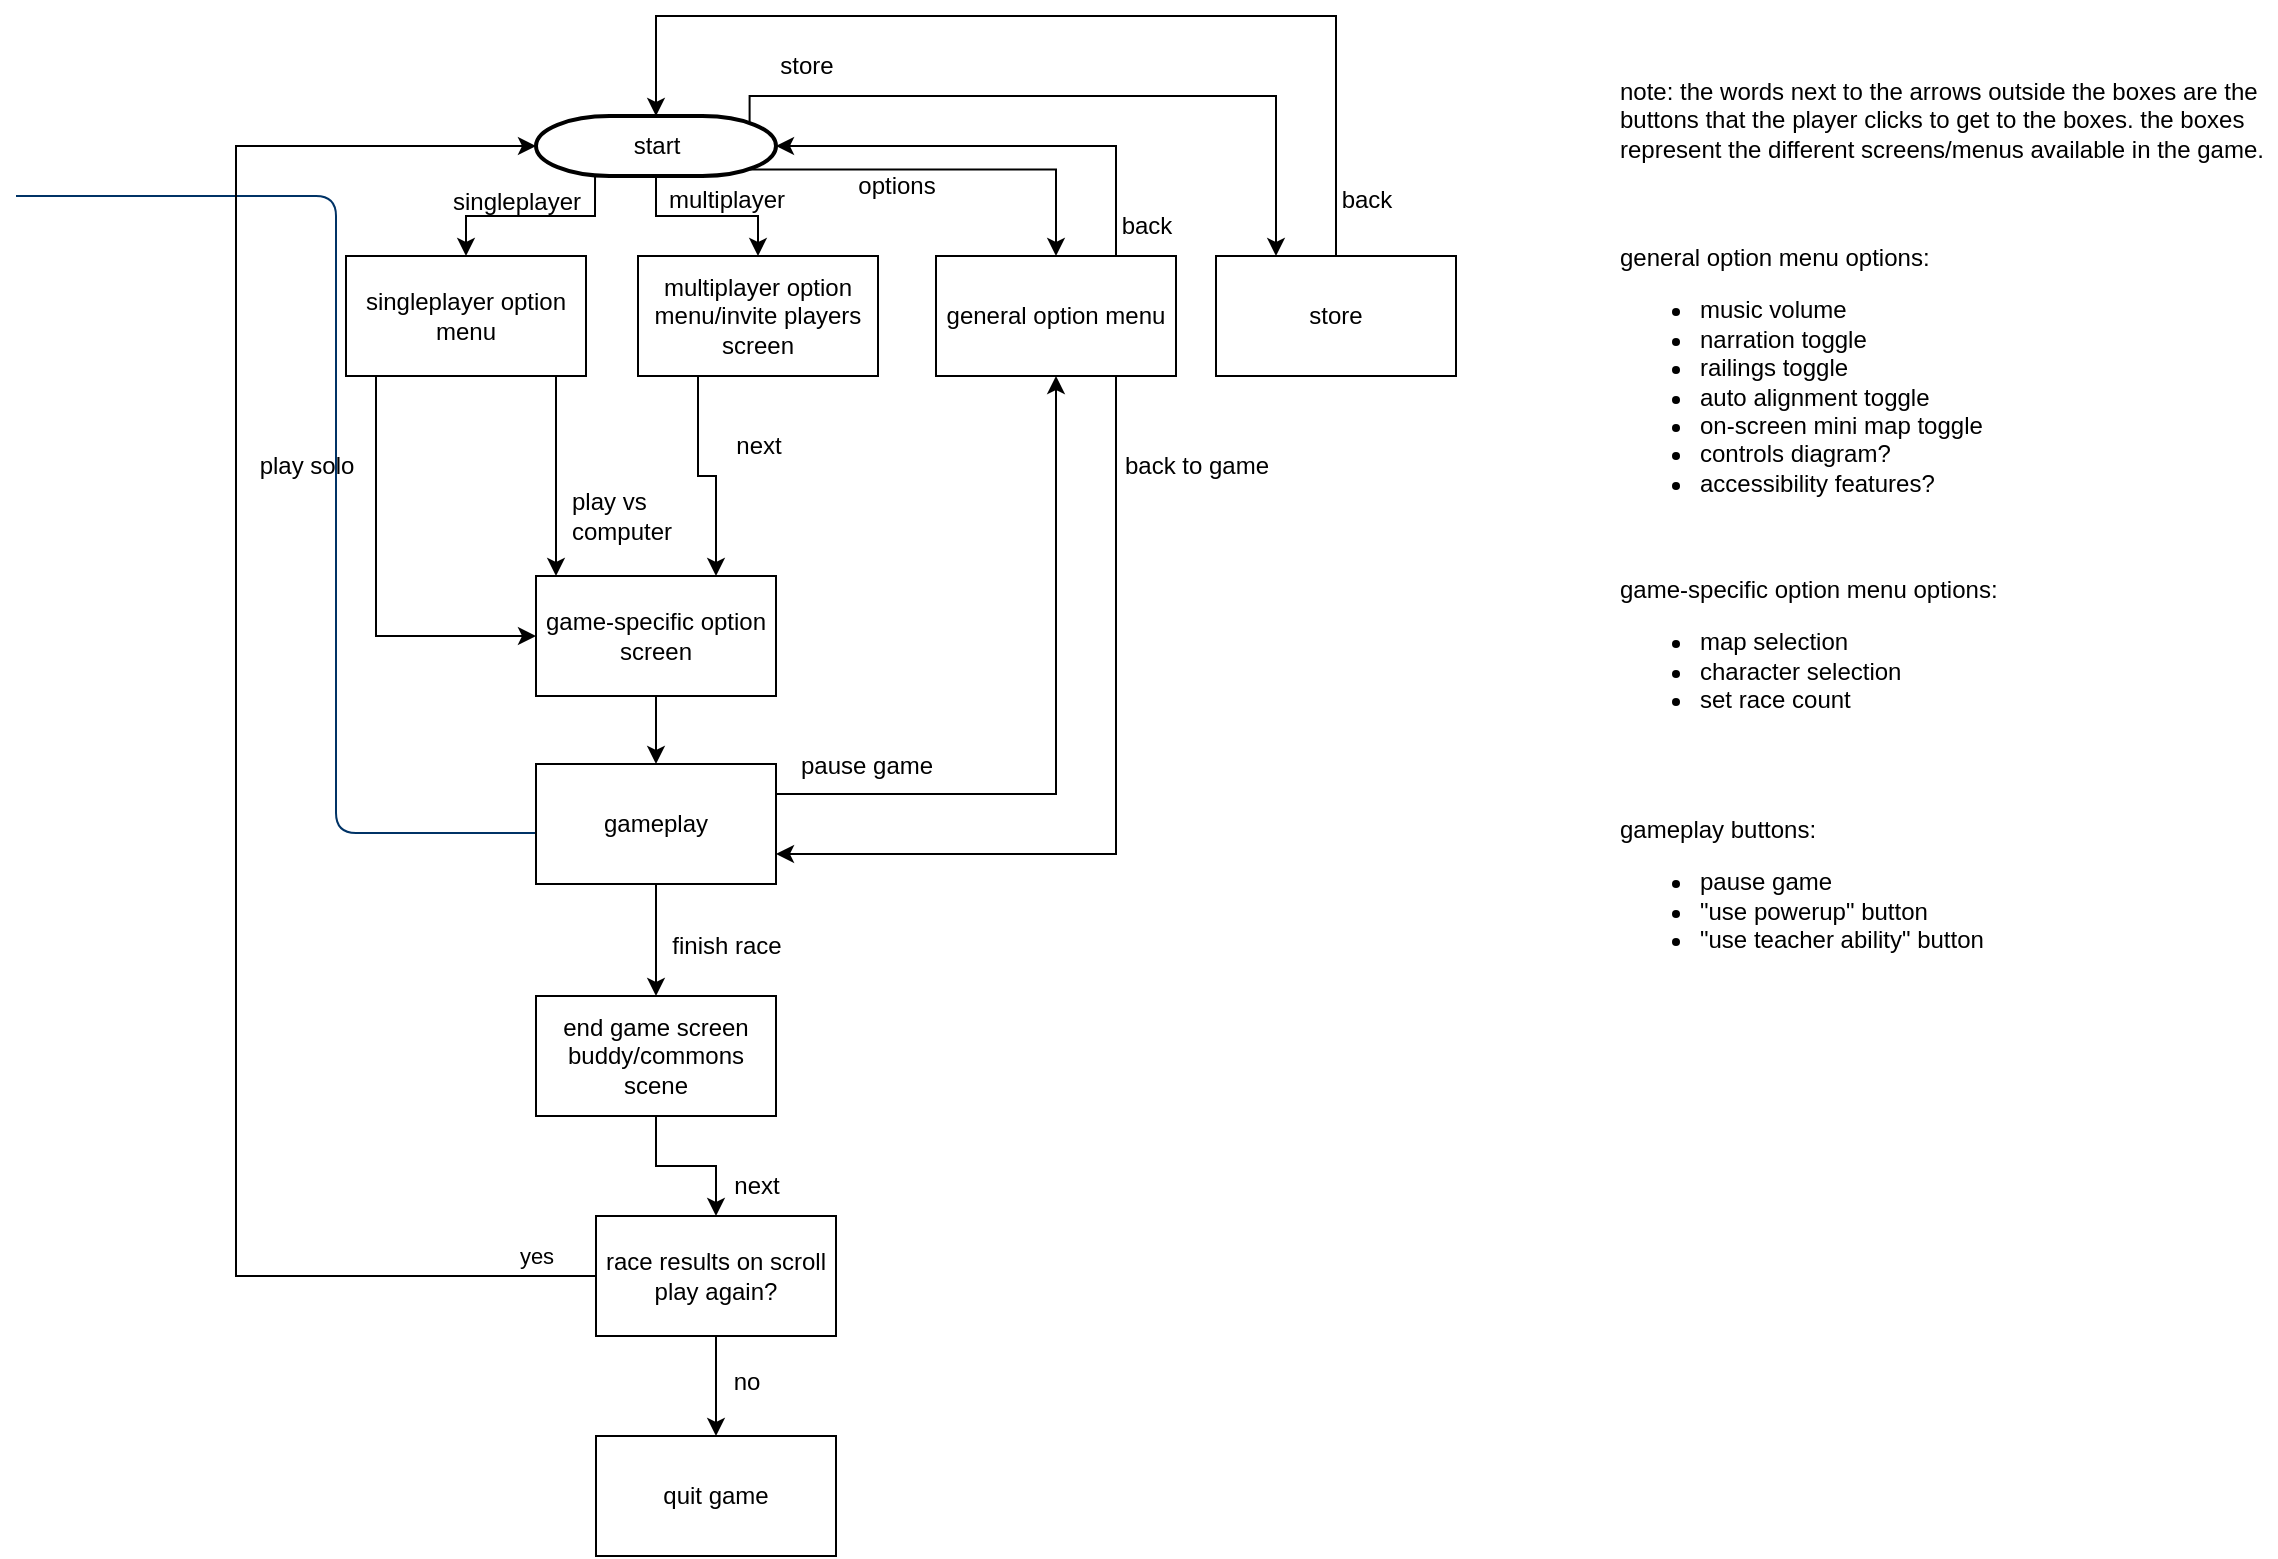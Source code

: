 <mxfile version="26.2.15">
  <diagram id="6a731a19-8d31-9384-78a2-239565b7b9f0" name="Page-1">
    <mxGraphModel dx="446" dy="568" grid="1" gridSize="10" guides="1" tooltips="1" connect="1" arrows="1" fold="1" page="1" pageScale="1" pageWidth="1169" pageHeight="827" background="none" math="0" shadow="0">
      <root>
        <mxCell id="0" />
        <mxCell id="1" parent="0" />
        <mxCell id="w2AeNHsPmSZSX3Qvx-ul-84" style="edgeStyle=orthogonalEdgeStyle;rounded=0;orthogonalLoop=1;jettySize=auto;html=1;exitX=0.246;exitY=1.017;exitDx=0;exitDy=0;exitPerimeter=0;entryX=0.5;entryY=0;entryDx=0;entryDy=0;" edge="1" parent="1" source="2" target="w2AeNHsPmSZSX3Qvx-ul-58">
          <mxGeometry relative="1" as="geometry" />
        </mxCell>
        <mxCell id="w2AeNHsPmSZSX3Qvx-ul-85" style="edgeStyle=orthogonalEdgeStyle;rounded=0;orthogonalLoop=1;jettySize=auto;html=1;exitX=0.5;exitY=1;exitDx=0;exitDy=0;exitPerimeter=0;entryX=0.5;entryY=0;entryDx=0;entryDy=0;" edge="1" parent="1" source="2" target="w2AeNHsPmSZSX3Qvx-ul-59">
          <mxGeometry relative="1" as="geometry" />
        </mxCell>
        <mxCell id="w2AeNHsPmSZSX3Qvx-ul-86" style="edgeStyle=orthogonalEdgeStyle;rounded=0;orthogonalLoop=1;jettySize=auto;html=1;exitX=0.89;exitY=0.89;exitDx=0;exitDy=0;exitPerimeter=0;entryX=0.5;entryY=0;entryDx=0;entryDy=0;" edge="1" parent="1" source="2" target="w2AeNHsPmSZSX3Qvx-ul-60">
          <mxGeometry relative="1" as="geometry" />
        </mxCell>
        <mxCell id="w2AeNHsPmSZSX3Qvx-ul-111" style="edgeStyle=orthogonalEdgeStyle;rounded=0;orthogonalLoop=1;jettySize=auto;html=1;exitX=0.89;exitY=0.11;exitDx=0;exitDy=0;exitPerimeter=0;entryX=0.25;entryY=0;entryDx=0;entryDy=0;" edge="1" parent="1" source="2" target="w2AeNHsPmSZSX3Qvx-ul-109">
          <mxGeometry relative="1" as="geometry">
            <Array as="points">
              <mxPoint x="367" y="50" />
              <mxPoint x="630" y="50" />
            </Array>
          </mxGeometry>
        </mxCell>
        <mxCell id="2" value="start" style="shape=mxgraph.flowchart.terminator;strokeWidth=2;gradientColor=none;gradientDirection=north;fontStyle=0;html=1;" parent="1" vertex="1">
          <mxGeometry x="260" y="60" width="120" height="30" as="geometry" />
        </mxCell>
        <mxCell id="26" value="" style="edgeStyle=elbowEdgeStyle;elbow=horizontal;exitX=0;exitY=0.5;exitPerimeter=0;entryX=0;entryY=0.5;entryPerimeter=0;fontStyle=1;strokeColor=#003366;strokeWidth=1;html=1;" parent="1" source="28" edge="1">
          <mxGeometry width="100" height="100" as="geometry">
            <mxPoint y="100" as="sourcePoint" />
            <mxPoint x="271" y="418.5" as="targetPoint" />
            <Array as="points">
              <mxPoint x="160" y="850" />
            </Array>
          </mxGeometry>
        </mxCell>
        <mxCell id="w2AeNHsPmSZSX3Qvx-ul-57" value="note: the words next to the arrows outside the boxes are the&lt;div&gt;buttons that the player clicks to get to the boxes. the boxes&lt;/div&gt;&lt;div&gt;represent the different screens/menus available in the game.&lt;/div&gt;" style="text;fontStyle=0;html=1;strokeColor=none;gradientColor=none;fillColor=none;strokeWidth=2;" vertex="1" parent="1">
          <mxGeometry x="800" y="34" width="330" height="56" as="geometry" />
        </mxCell>
        <mxCell id="w2AeNHsPmSZSX3Qvx-ul-64" value="" style="edgeStyle=orthogonalEdgeStyle;rounded=0;orthogonalLoop=1;jettySize=auto;html=1;" edge="1" parent="1" source="w2AeNHsPmSZSX3Qvx-ul-58" target="w2AeNHsPmSZSX3Qvx-ul-63">
          <mxGeometry relative="1" as="geometry">
            <Array as="points">
              <mxPoint x="180" y="240" />
              <mxPoint x="180" y="240" />
            </Array>
          </mxGeometry>
        </mxCell>
        <mxCell id="w2AeNHsPmSZSX3Qvx-ul-69" value="" style="edgeStyle=orthogonalEdgeStyle;rounded=0;orthogonalLoop=1;jettySize=auto;html=1;" edge="1" parent="1" source="w2AeNHsPmSZSX3Qvx-ul-58" target="w2AeNHsPmSZSX3Qvx-ul-63">
          <mxGeometry relative="1" as="geometry">
            <Array as="points">
              <mxPoint x="270" y="250" />
              <mxPoint x="270" y="250" />
            </Array>
          </mxGeometry>
        </mxCell>
        <mxCell id="w2AeNHsPmSZSX3Qvx-ul-58" value="singleplayer option menu" style="rounded=0;whiteSpace=wrap;html=1;" vertex="1" parent="1">
          <mxGeometry x="165" y="130" width="120" height="60" as="geometry" />
        </mxCell>
        <mxCell id="w2AeNHsPmSZSX3Qvx-ul-73" style="edgeStyle=orthogonalEdgeStyle;rounded=0;orthogonalLoop=1;jettySize=auto;html=1;exitX=0.25;exitY=1;exitDx=0;exitDy=0;entryX=0.75;entryY=0;entryDx=0;entryDy=0;" edge="1" parent="1" source="w2AeNHsPmSZSX3Qvx-ul-59" target="w2AeNHsPmSZSX3Qvx-ul-63">
          <mxGeometry relative="1" as="geometry" />
        </mxCell>
        <mxCell id="w2AeNHsPmSZSX3Qvx-ul-59" value="multiplayer option menu/invite players screen" style="rounded=0;whiteSpace=wrap;html=1;" vertex="1" parent="1">
          <mxGeometry x="311" y="130" width="120" height="60" as="geometry" />
        </mxCell>
        <mxCell id="w2AeNHsPmSZSX3Qvx-ul-82" style="edgeStyle=orthogonalEdgeStyle;rounded=0;orthogonalLoop=1;jettySize=auto;html=1;exitX=0.75;exitY=1;exitDx=0;exitDy=0;entryX=1;entryY=0.75;entryDx=0;entryDy=0;" edge="1" parent="1" source="w2AeNHsPmSZSX3Qvx-ul-60" target="w2AeNHsPmSZSX3Qvx-ul-78">
          <mxGeometry relative="1" as="geometry" />
        </mxCell>
        <mxCell id="w2AeNHsPmSZSX3Qvx-ul-60" value="general option menu" style="rounded=0;whiteSpace=wrap;html=1;" vertex="1" parent="1">
          <mxGeometry x="460" y="130" width="120" height="60" as="geometry" />
        </mxCell>
        <mxCell id="w2AeNHsPmSZSX3Qvx-ul-79" value="" style="edgeStyle=orthogonalEdgeStyle;rounded=0;orthogonalLoop=1;jettySize=auto;html=1;" edge="1" parent="1" source="w2AeNHsPmSZSX3Qvx-ul-63" target="w2AeNHsPmSZSX3Qvx-ul-78">
          <mxGeometry relative="1" as="geometry" />
        </mxCell>
        <mxCell id="w2AeNHsPmSZSX3Qvx-ul-63" value="game-specific option screen" style="whiteSpace=wrap;html=1;rounded=0;" vertex="1" parent="1">
          <mxGeometry x="260" y="290" width="120" height="60" as="geometry" />
        </mxCell>
        <mxCell id="w2AeNHsPmSZSX3Qvx-ul-68" value="play solo" style="text;html=1;align=center;verticalAlign=middle;resizable=0;points=[];autosize=1;strokeColor=none;fillColor=none;" vertex="1" parent="1">
          <mxGeometry x="110" y="220" width="70" height="30" as="geometry" />
        </mxCell>
        <mxCell id="w2AeNHsPmSZSX3Qvx-ul-70" value="play vs&lt;div&gt;computer&lt;/div&gt;" style="text;html=1;align=left;verticalAlign=middle;resizable=0;points=[];autosize=1;strokeColor=none;fillColor=none;" vertex="1" parent="1">
          <mxGeometry x="276" y="240" width="70" height="40" as="geometry" />
        </mxCell>
        <mxCell id="w2AeNHsPmSZSX3Qvx-ul-75" style="edgeStyle=orthogonalEdgeStyle;rounded=0;orthogonalLoop=1;jettySize=auto;html=1;exitX=0.75;exitY=0;exitDx=0;exitDy=0;entryX=1;entryY=0.5;entryDx=0;entryDy=0;entryPerimeter=0;" edge="1" parent="1" source="w2AeNHsPmSZSX3Qvx-ul-60" target="2">
          <mxGeometry relative="1" as="geometry" />
        </mxCell>
        <mxCell id="w2AeNHsPmSZSX3Qvx-ul-77" value="next" style="text;html=1;align=center;verticalAlign=middle;resizable=0;points=[];autosize=1;strokeColor=none;fillColor=none;" vertex="1" parent="1">
          <mxGeometry x="346" y="210" width="50" height="30" as="geometry" />
        </mxCell>
        <mxCell id="w2AeNHsPmSZSX3Qvx-ul-80" style="edgeStyle=orthogonalEdgeStyle;rounded=0;orthogonalLoop=1;jettySize=auto;html=1;exitX=1;exitY=0.25;exitDx=0;exitDy=0;entryX=0.5;entryY=1;entryDx=0;entryDy=0;" edge="1" parent="1" source="w2AeNHsPmSZSX3Qvx-ul-78" target="w2AeNHsPmSZSX3Qvx-ul-60">
          <mxGeometry relative="1" as="geometry" />
        </mxCell>
        <mxCell id="w2AeNHsPmSZSX3Qvx-ul-92" value="" style="edgeStyle=orthogonalEdgeStyle;rounded=0;orthogonalLoop=1;jettySize=auto;html=1;" edge="1" parent="1" source="w2AeNHsPmSZSX3Qvx-ul-78" target="w2AeNHsPmSZSX3Qvx-ul-91">
          <mxGeometry relative="1" as="geometry" />
        </mxCell>
        <mxCell id="w2AeNHsPmSZSX3Qvx-ul-78" value="gameplay" style="whiteSpace=wrap;html=1;rounded=0;" vertex="1" parent="1">
          <mxGeometry x="260" y="384" width="120" height="60" as="geometry" />
        </mxCell>
        <mxCell id="w2AeNHsPmSZSX3Qvx-ul-83" value="back to game" style="text;html=1;align=center;verticalAlign=middle;resizable=0;points=[];autosize=1;strokeColor=none;fillColor=none;" vertex="1" parent="1">
          <mxGeometry x="540" y="220" width="100" height="30" as="geometry" />
        </mxCell>
        <mxCell id="w2AeNHsPmSZSX3Qvx-ul-87" value="singleplayer" style="text;html=1;align=center;verticalAlign=middle;resizable=0;points=[];autosize=1;strokeColor=none;fillColor=none;" vertex="1" parent="1">
          <mxGeometry x="205" y="88" width="90" height="30" as="geometry" />
        </mxCell>
        <mxCell id="w2AeNHsPmSZSX3Qvx-ul-88" value="multiplayer" style="text;html=1;align=center;verticalAlign=middle;resizable=0;points=[];autosize=1;strokeColor=none;fillColor=none;" vertex="1" parent="1">
          <mxGeometry x="315" y="87" width="80" height="30" as="geometry" />
        </mxCell>
        <mxCell id="w2AeNHsPmSZSX3Qvx-ul-90" value="options" style="text;html=1;align=center;verticalAlign=middle;resizable=0;points=[];autosize=1;strokeColor=none;fillColor=none;" vertex="1" parent="1">
          <mxGeometry x="410" y="80" width="60" height="30" as="geometry" />
        </mxCell>
        <mxCell id="w2AeNHsPmSZSX3Qvx-ul-95" value="" style="edgeStyle=orthogonalEdgeStyle;rounded=0;orthogonalLoop=1;jettySize=auto;html=1;" edge="1" parent="1" source="w2AeNHsPmSZSX3Qvx-ul-91" target="w2AeNHsPmSZSX3Qvx-ul-94">
          <mxGeometry relative="1" as="geometry" />
        </mxCell>
        <mxCell id="w2AeNHsPmSZSX3Qvx-ul-91" value="end game screen&lt;div&gt;buddy/commons scene&lt;/div&gt;" style="rounded=0;whiteSpace=wrap;html=1;" vertex="1" parent="1">
          <mxGeometry x="260" y="500" width="120" height="60" as="geometry" />
        </mxCell>
        <mxCell id="w2AeNHsPmSZSX3Qvx-ul-93" value="finish race" style="text;html=1;align=center;verticalAlign=middle;resizable=0;points=[];autosize=1;strokeColor=none;fillColor=none;" vertex="1" parent="1">
          <mxGeometry x="315" y="460" width="80" height="30" as="geometry" />
        </mxCell>
        <mxCell id="w2AeNHsPmSZSX3Qvx-ul-99" value="" style="edgeStyle=orthogonalEdgeStyle;rounded=0;orthogonalLoop=1;jettySize=auto;html=1;" edge="1" parent="1" source="w2AeNHsPmSZSX3Qvx-ul-94" target="w2AeNHsPmSZSX3Qvx-ul-98">
          <mxGeometry relative="1" as="geometry" />
        </mxCell>
        <mxCell id="w2AeNHsPmSZSX3Qvx-ul-94" value="race results on scroll&lt;div&gt;play again?&lt;/div&gt;" style="whiteSpace=wrap;html=1;rounded=0;" vertex="1" parent="1">
          <mxGeometry x="290" y="610" width="120" height="60" as="geometry" />
        </mxCell>
        <mxCell id="w2AeNHsPmSZSX3Qvx-ul-96" value="next" style="text;html=1;align=center;verticalAlign=middle;resizable=0;points=[];autosize=1;strokeColor=none;fillColor=none;" vertex="1" parent="1">
          <mxGeometry x="345" y="580" width="50" height="30" as="geometry" />
        </mxCell>
        <mxCell id="w2AeNHsPmSZSX3Qvx-ul-81" value="pause game" style="text;html=1;align=center;verticalAlign=middle;resizable=0;points=[];autosize=1;strokeColor=none;fillColor=none;" vertex="1" parent="1">
          <mxGeometry x="380" y="370" width="90" height="30" as="geometry" />
        </mxCell>
        <mxCell id="w2AeNHsPmSZSX3Qvx-ul-98" value="quit game" style="whiteSpace=wrap;html=1;rounded=0;" vertex="1" parent="1">
          <mxGeometry x="290" y="720" width="120" height="60" as="geometry" />
        </mxCell>
        <mxCell id="w2AeNHsPmSZSX3Qvx-ul-101" value="no" style="text;html=1;align=center;verticalAlign=middle;resizable=0;points=[];autosize=1;strokeColor=none;fillColor=none;" vertex="1" parent="1">
          <mxGeometry x="345" y="678" width="40" height="30" as="geometry" />
        </mxCell>
        <mxCell id="w2AeNHsPmSZSX3Qvx-ul-102" style="edgeStyle=orthogonalEdgeStyle;rounded=0;orthogonalLoop=1;jettySize=auto;html=1;exitX=0;exitY=0.5;exitDx=0;exitDy=0;entryX=0;entryY=0.5;entryDx=0;entryDy=0;entryPerimeter=0;" edge="1" parent="1" source="w2AeNHsPmSZSX3Qvx-ul-94" target="2">
          <mxGeometry relative="1" as="geometry">
            <Array as="points">
              <mxPoint x="110" y="640" />
              <mxPoint x="110" y="75" />
            </Array>
          </mxGeometry>
        </mxCell>
        <mxCell id="w2AeNHsPmSZSX3Qvx-ul-104" value="yes" style="edgeLabel;html=1;align=center;verticalAlign=middle;resizable=0;points=[];" vertex="1" connectable="0" parent="w2AeNHsPmSZSX3Qvx-ul-102">
          <mxGeometry x="-0.913" y="-5" relative="1" as="geometry">
            <mxPoint x="9" y="-5" as="offset" />
          </mxGeometry>
        </mxCell>
        <mxCell id="w2AeNHsPmSZSX3Qvx-ul-105" value="general option menu options:&lt;div&gt;&lt;ul&gt;&lt;li&gt;music volume&lt;/li&gt;&lt;li&gt;narration toggle&lt;/li&gt;&lt;li&gt;railings toggle&lt;/li&gt;&lt;li&gt;auto alignment toggle&lt;/li&gt;&lt;li&gt;on-screen mini map toggle&lt;/li&gt;&lt;li&gt;controls diagram?&lt;/li&gt;&lt;li&gt;accessibility features?&lt;/li&gt;&lt;/ul&gt;&lt;/div&gt;" style="text;html=1;align=left;verticalAlign=middle;resizable=0;points=[];autosize=1;strokeColor=none;fillColor=none;" vertex="1" parent="1">
          <mxGeometry x="800" y="118" width="200" height="150" as="geometry" />
        </mxCell>
        <mxCell id="w2AeNHsPmSZSX3Qvx-ul-106" value="gameplay buttons:&lt;div&gt;&lt;ul&gt;&lt;li&gt;pause game&lt;/li&gt;&lt;li&gt;&quot;use powerup&quot; button&lt;/li&gt;&lt;li&gt;&quot;use teacher ability&quot; button&lt;/li&gt;&lt;/ul&gt;&lt;/div&gt;" style="text;html=1;align=left;verticalAlign=middle;resizable=0;points=[];autosize=1;strokeColor=none;fillColor=none;" vertex="1" parent="1">
          <mxGeometry x="800" y="400" width="210" height="100" as="geometry" />
        </mxCell>
        <mxCell id="w2AeNHsPmSZSX3Qvx-ul-107" value="game-specific option menu options:&lt;div&gt;&lt;ul&gt;&lt;li&gt;map selection&lt;/li&gt;&lt;li&gt;character selection&lt;/li&gt;&lt;li&gt;set race count&lt;/li&gt;&lt;/ul&gt;&lt;/div&gt;" style="text;html=1;align=left;verticalAlign=middle;resizable=0;points=[];autosize=1;strokeColor=none;fillColor=none;" vertex="1" parent="1">
          <mxGeometry x="800" y="280" width="210" height="100" as="geometry" />
        </mxCell>
        <mxCell id="w2AeNHsPmSZSX3Qvx-ul-76" value="back" style="text;html=1;align=center;verticalAlign=middle;resizable=0;points=[];autosize=1;strokeColor=none;fillColor=none;" vertex="1" parent="1">
          <mxGeometry x="540" y="100" width="50" height="30" as="geometry" />
        </mxCell>
        <mxCell id="w2AeNHsPmSZSX3Qvx-ul-109" value="store" style="whiteSpace=wrap;html=1;rounded=0;" vertex="1" parent="1">
          <mxGeometry x="600" y="130" width="120" height="60" as="geometry" />
        </mxCell>
        <mxCell id="w2AeNHsPmSZSX3Qvx-ul-112" style="edgeStyle=orthogonalEdgeStyle;rounded=0;orthogonalLoop=1;jettySize=auto;html=1;exitX=0.5;exitY=0;exitDx=0;exitDy=0;entryX=0.5;entryY=0;entryDx=0;entryDy=0;entryPerimeter=0;" edge="1" parent="1" source="w2AeNHsPmSZSX3Qvx-ul-109" target="2">
          <mxGeometry relative="1" as="geometry">
            <Array as="points">
              <mxPoint x="660" y="10" />
              <mxPoint x="320" y="10" />
            </Array>
          </mxGeometry>
        </mxCell>
        <mxCell id="w2AeNHsPmSZSX3Qvx-ul-113" value="store" style="text;html=1;align=center;verticalAlign=middle;resizable=0;points=[];autosize=1;strokeColor=none;fillColor=none;" vertex="1" parent="1">
          <mxGeometry x="370" y="20" width="50" height="30" as="geometry" />
        </mxCell>
        <mxCell id="w2AeNHsPmSZSX3Qvx-ul-114" value="back" style="text;html=1;align=center;verticalAlign=middle;resizable=0;points=[];autosize=1;strokeColor=none;fillColor=none;" vertex="1" parent="1">
          <mxGeometry x="650" y="87" width="50" height="30" as="geometry" />
        </mxCell>
      </root>
    </mxGraphModel>
  </diagram>
</mxfile>
